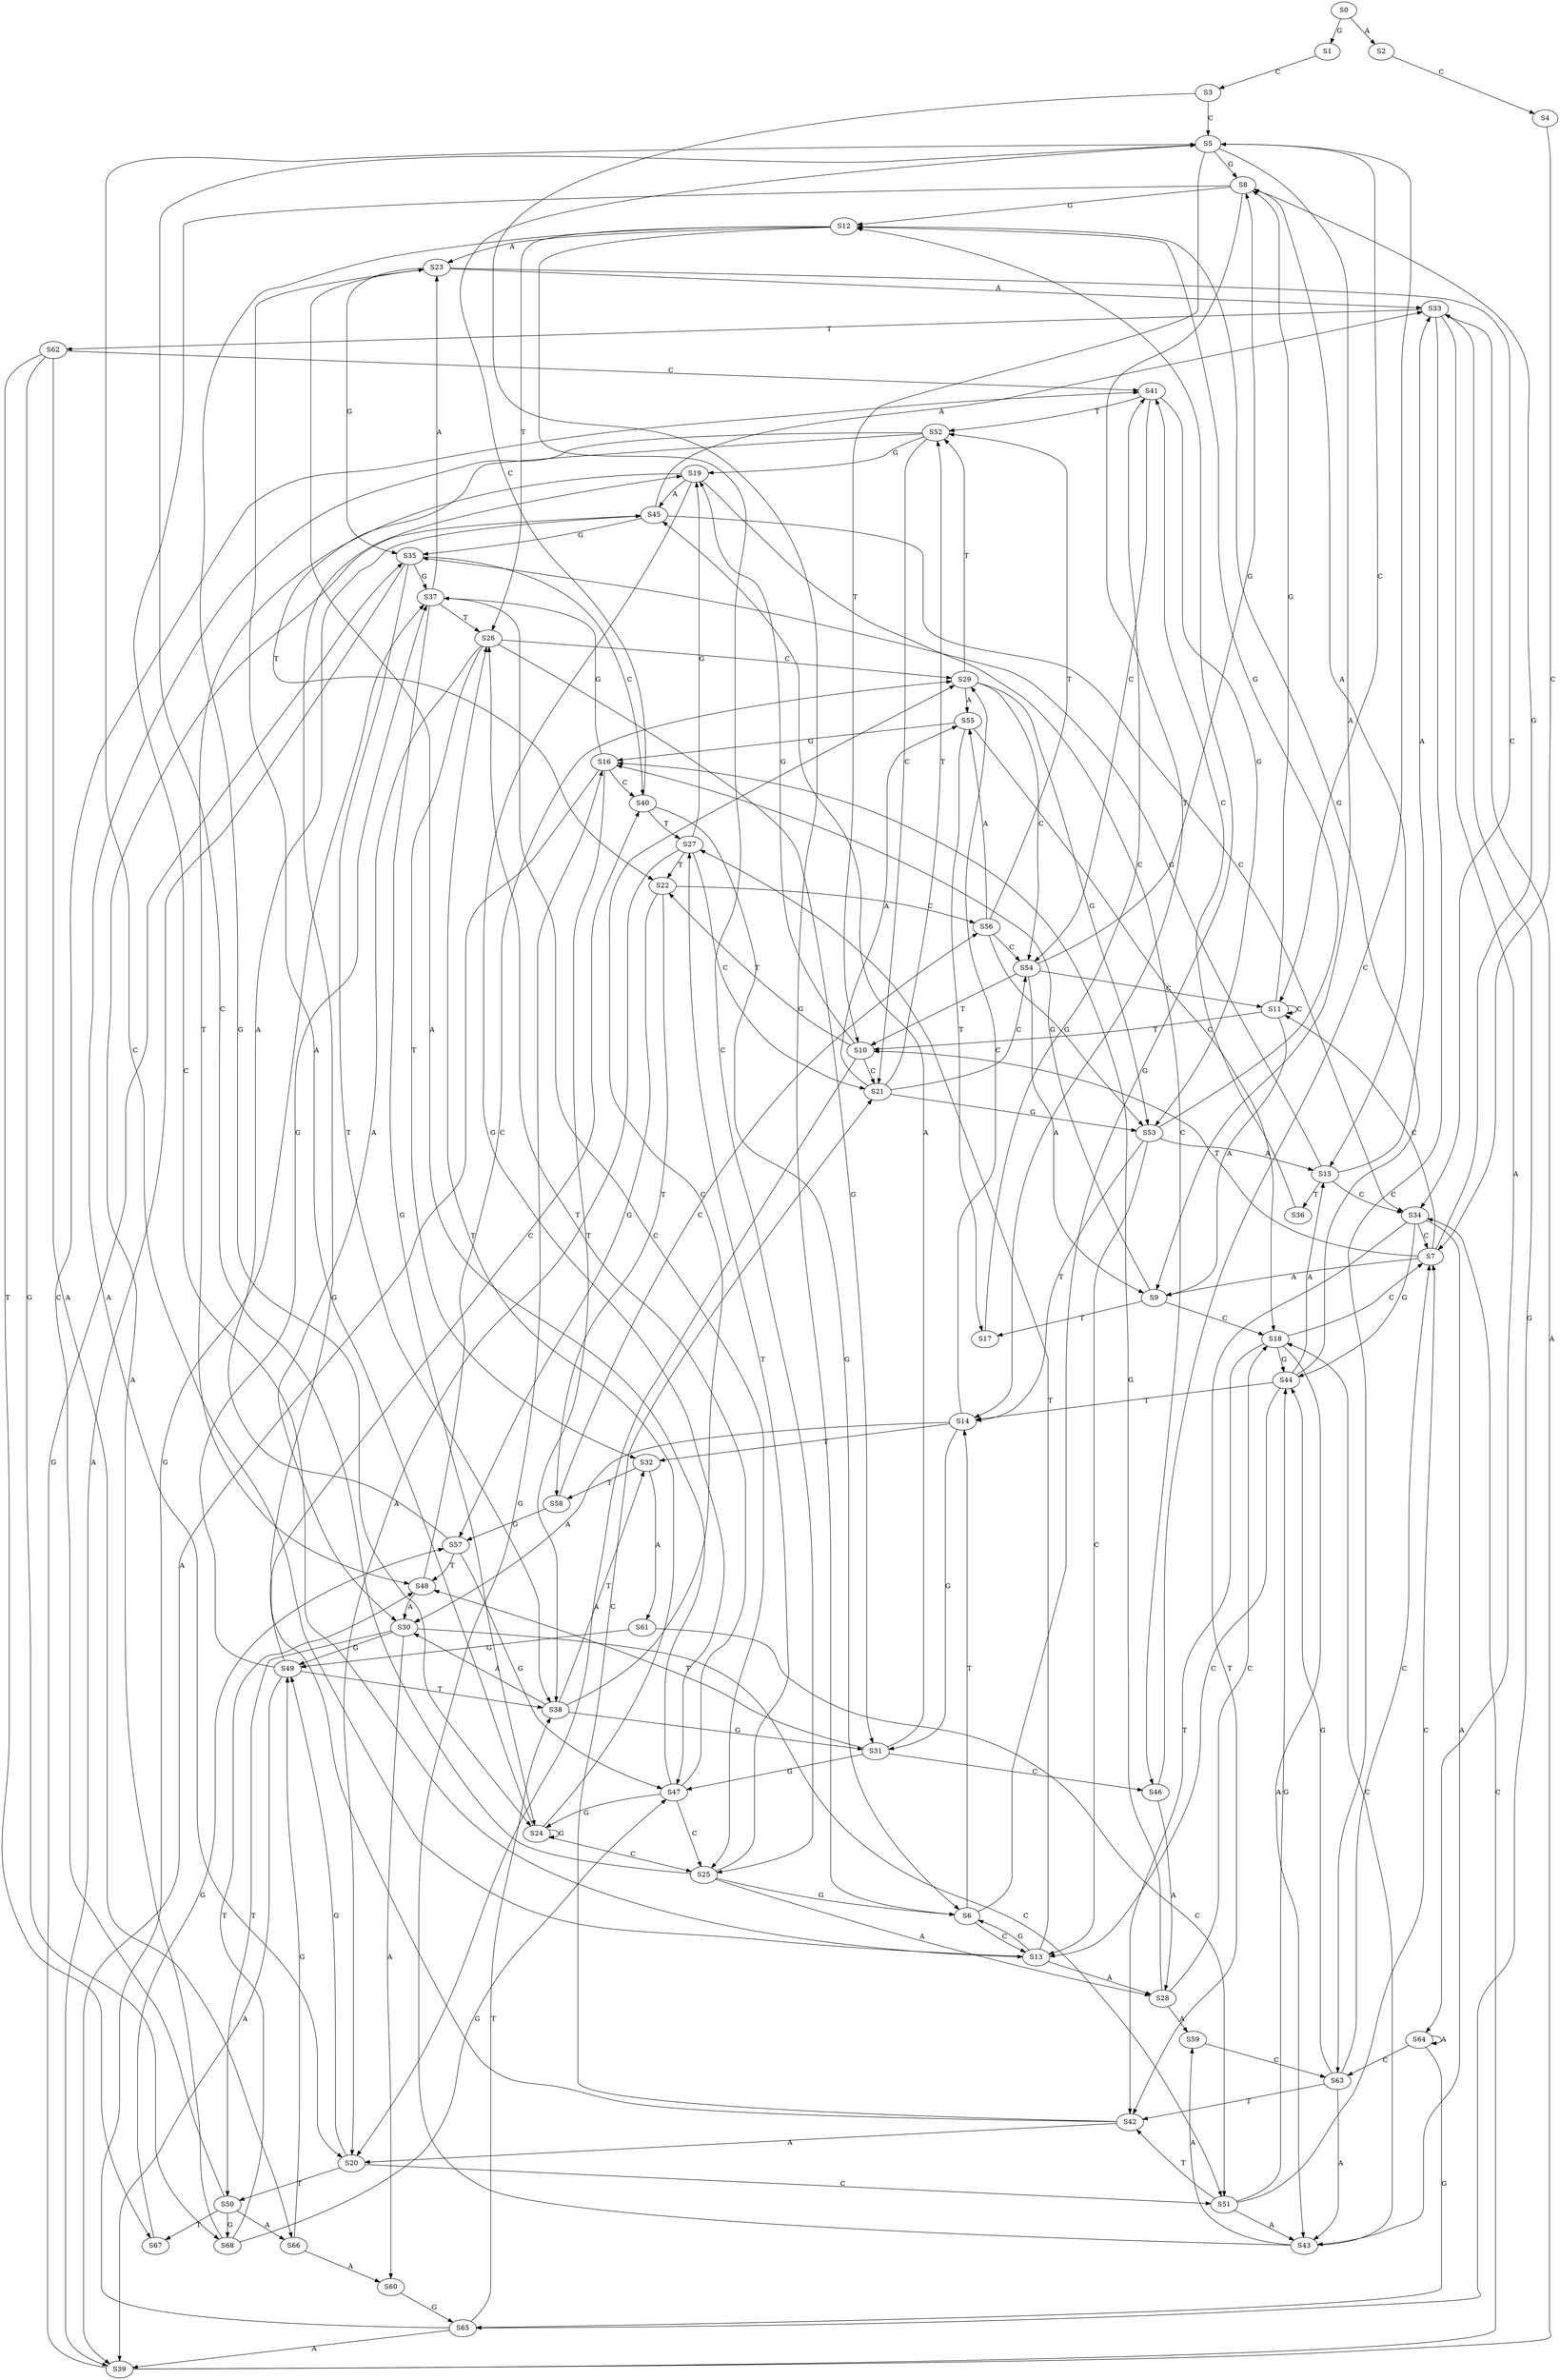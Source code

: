 strict digraph  {
	S0 -> S1 [ label = G ];
	S0 -> S2 [ label = A ];
	S1 -> S3 [ label = C ];
	S2 -> S4 [ label = C ];
	S3 -> S5 [ label = C ];
	S3 -> S6 [ label = G ];
	S4 -> S7 [ label = C ];
	S5 -> S8 [ label = G ];
	S5 -> S9 [ label = A ];
	S5 -> S10 [ label = T ];
	S5 -> S11 [ label = C ];
	S6 -> S12 [ label = G ];
	S6 -> S13 [ label = C ];
	S6 -> S14 [ label = T ];
	S7 -> S11 [ label = C ];
	S7 -> S9 [ label = A ];
	S7 -> S10 [ label = T ];
	S7 -> S8 [ label = G ];
	S8 -> S15 [ label = A ];
	S8 -> S12 [ label = G ];
	S8 -> S13 [ label = C ];
	S8 -> S14 [ label = T ];
	S9 -> S16 [ label = G ];
	S9 -> S17 [ label = T ];
	S9 -> S18 [ label = C ];
	S10 -> S19 [ label = G ];
	S10 -> S20 [ label = A ];
	S10 -> S21 [ label = C ];
	S10 -> S22 [ label = T ];
	S11 -> S8 [ label = G ];
	S11 -> S11 [ label = C ];
	S11 -> S9 [ label = A ];
	S11 -> S10 [ label = T ];
	S12 -> S23 [ label = A ];
	S12 -> S24 [ label = G ];
	S12 -> S25 [ label = C ];
	S12 -> S26 [ label = T ];
	S13 -> S6 [ label = G ];
	S13 -> S27 [ label = T ];
	S13 -> S5 [ label = C ];
	S13 -> S28 [ label = A ];
	S14 -> S29 [ label = C ];
	S14 -> S30 [ label = A ];
	S14 -> S31 [ label = G ];
	S14 -> S32 [ label = T ];
	S15 -> S33 [ label = A ];
	S15 -> S34 [ label = C ];
	S15 -> S35 [ label = G ];
	S15 -> S36 [ label = T ];
	S16 -> S37 [ label = G ];
	S16 -> S38 [ label = T ];
	S16 -> S39 [ label = A ];
	S16 -> S40 [ label = C ];
	S17 -> S41 [ label = C ];
	S18 -> S42 [ label = T ];
	S18 -> S7 [ label = C ];
	S18 -> S43 [ label = A ];
	S18 -> S44 [ label = G ];
	S19 -> S45 [ label = A ];
	S19 -> S46 [ label = C ];
	S19 -> S47 [ label = G ];
	S19 -> S48 [ label = T ];
	S20 -> S49 [ label = G ];
	S20 -> S50 [ label = T ];
	S20 -> S51 [ label = C ];
	S21 -> S52 [ label = T ];
	S21 -> S53 [ label = G ];
	S21 -> S54 [ label = C ];
	S21 -> S55 [ label = A ];
	S22 -> S56 [ label = C ];
	S22 -> S57 [ label = G ];
	S22 -> S58 [ label = T ];
	S23 -> S33 [ label = A ];
	S23 -> S34 [ label = C ];
	S23 -> S35 [ label = G ];
	S24 -> S26 [ label = T ];
	S24 -> S25 [ label = C ];
	S24 -> S24 [ label = G ];
	S24 -> S23 [ label = A ];
	S25 -> S27 [ label = T ];
	S25 -> S5 [ label = C ];
	S25 -> S28 [ label = A ];
	S25 -> S6 [ label = G ];
	S26 -> S30 [ label = A ];
	S26 -> S29 [ label = C ];
	S26 -> S31 [ label = G ];
	S26 -> S32 [ label = T ];
	S27 -> S20 [ label = A ];
	S27 -> S21 [ label = C ];
	S27 -> S22 [ label = T ];
	S27 -> S19 [ label = G ];
	S28 -> S16 [ label = G ];
	S28 -> S18 [ label = C ];
	S28 -> S59 [ label = A ];
	S29 -> S52 [ label = T ];
	S29 -> S53 [ label = G ];
	S29 -> S55 [ label = A ];
	S29 -> S54 [ label = C ];
	S30 -> S50 [ label = T ];
	S30 -> S49 [ label = G ];
	S30 -> S60 [ label = A ];
	S30 -> S51 [ label = C ];
	S31 -> S48 [ label = T ];
	S31 -> S47 [ label = G ];
	S31 -> S45 [ label = A ];
	S31 -> S46 [ label = C ];
	S32 -> S61 [ label = A ];
	S32 -> S58 [ label = T ];
	S33 -> S62 [ label = T ];
	S33 -> S63 [ label = C ];
	S33 -> S64 [ label = A ];
	S33 -> S65 [ label = G ];
	S34 -> S42 [ label = T ];
	S34 -> S44 [ label = G ];
	S34 -> S7 [ label = C ];
	S34 -> S43 [ label = A ];
	S35 -> S38 [ label = T ];
	S35 -> S39 [ label = A ];
	S35 -> S37 [ label = G ];
	S35 -> S40 [ label = C ];
	S36 -> S41 [ label = C ];
	S37 -> S23 [ label = A ];
	S37 -> S24 [ label = G ];
	S37 -> S26 [ label = T ];
	S37 -> S25 [ label = C ];
	S38 -> S30 [ label = A ];
	S38 -> S29 [ label = C ];
	S38 -> S31 [ label = G ];
	S38 -> S32 [ label = T ];
	S39 -> S33 [ label = A ];
	S39 -> S34 [ label = C ];
	S39 -> S35 [ label = G ];
	S40 -> S5 [ label = C ];
	S40 -> S27 [ label = T ];
	S40 -> S6 [ label = G ];
	S41 -> S54 [ label = C ];
	S41 -> S53 [ label = G ];
	S41 -> S52 [ label = T ];
	S42 -> S20 [ label = A ];
	S42 -> S21 [ label = C ];
	S42 -> S19 [ label = G ];
	S43 -> S16 [ label = G ];
	S43 -> S18 [ label = C ];
	S43 -> S59 [ label = A ];
	S44 -> S12 [ label = G ];
	S44 -> S15 [ label = A ];
	S44 -> S14 [ label = T ];
	S44 -> S13 [ label = C ];
	S45 -> S35 [ label = G ];
	S45 -> S34 [ label = C ];
	S45 -> S33 [ label = A ];
	S46 -> S5 [ label = C ];
	S46 -> S28 [ label = A ];
	S47 -> S24 [ label = G ];
	S47 -> S25 [ label = C ];
	S47 -> S23 [ label = A ];
	S47 -> S26 [ label = T ];
	S48 -> S29 [ label = C ];
	S48 -> S30 [ label = A ];
	S49 -> S38 [ label = T ];
	S49 -> S39 [ label = A ];
	S49 -> S40 [ label = C ];
	S49 -> S37 [ label = G ];
	S50 -> S41 [ label = C ];
	S50 -> S66 [ label = A ];
	S50 -> S67 [ label = T ];
	S50 -> S68 [ label = G ];
	S51 -> S44 [ label = G ];
	S51 -> S42 [ label = T ];
	S51 -> S7 [ label = C ];
	S51 -> S43 [ label = A ];
	S52 -> S19 [ label = G ];
	S52 -> S21 [ label = C ];
	S52 -> S20 [ label = A ];
	S52 -> S22 [ label = T ];
	S53 -> S12 [ label = G ];
	S53 -> S14 [ label = T ];
	S53 -> S13 [ label = C ];
	S53 -> S15 [ label = A ];
	S54 -> S11 [ label = C ];
	S54 -> S9 [ label = A ];
	S54 -> S10 [ label = T ];
	S54 -> S8 [ label = G ];
	S55 -> S17 [ label = T ];
	S55 -> S18 [ label = C ];
	S55 -> S16 [ label = G ];
	S56 -> S55 [ label = A ];
	S56 -> S52 [ label = T ];
	S56 -> S54 [ label = C ];
	S56 -> S53 [ label = G ];
	S57 -> S47 [ label = G ];
	S57 -> S48 [ label = T ];
	S57 -> S45 [ label = A ];
	S58 -> S57 [ label = G ];
	S58 -> S56 [ label = C ];
	S59 -> S63 [ label = C ];
	S60 -> S65 [ label = G ];
	S61 -> S51 [ label = C ];
	S61 -> S49 [ label = G ];
	S62 -> S66 [ label = A ];
	S62 -> S41 [ label = C ];
	S62 -> S68 [ label = G ];
	S62 -> S67 [ label = T ];
	S63 -> S43 [ label = A ];
	S63 -> S7 [ label = C ];
	S63 -> S44 [ label = G ];
	S63 -> S42 [ label = T ];
	S64 -> S65 [ label = G ];
	S64 -> S63 [ label = C ];
	S64 -> S64 [ label = A ];
	S65 -> S38 [ label = T ];
	S65 -> S39 [ label = A ];
	S65 -> S37 [ label = G ];
	S66 -> S49 [ label = G ];
	S66 -> S60 [ label = A ];
	S67 -> S57 [ label = G ];
	S68 -> S47 [ label = G ];
	S68 -> S45 [ label = A ];
	S68 -> S48 [ label = T ];
}

